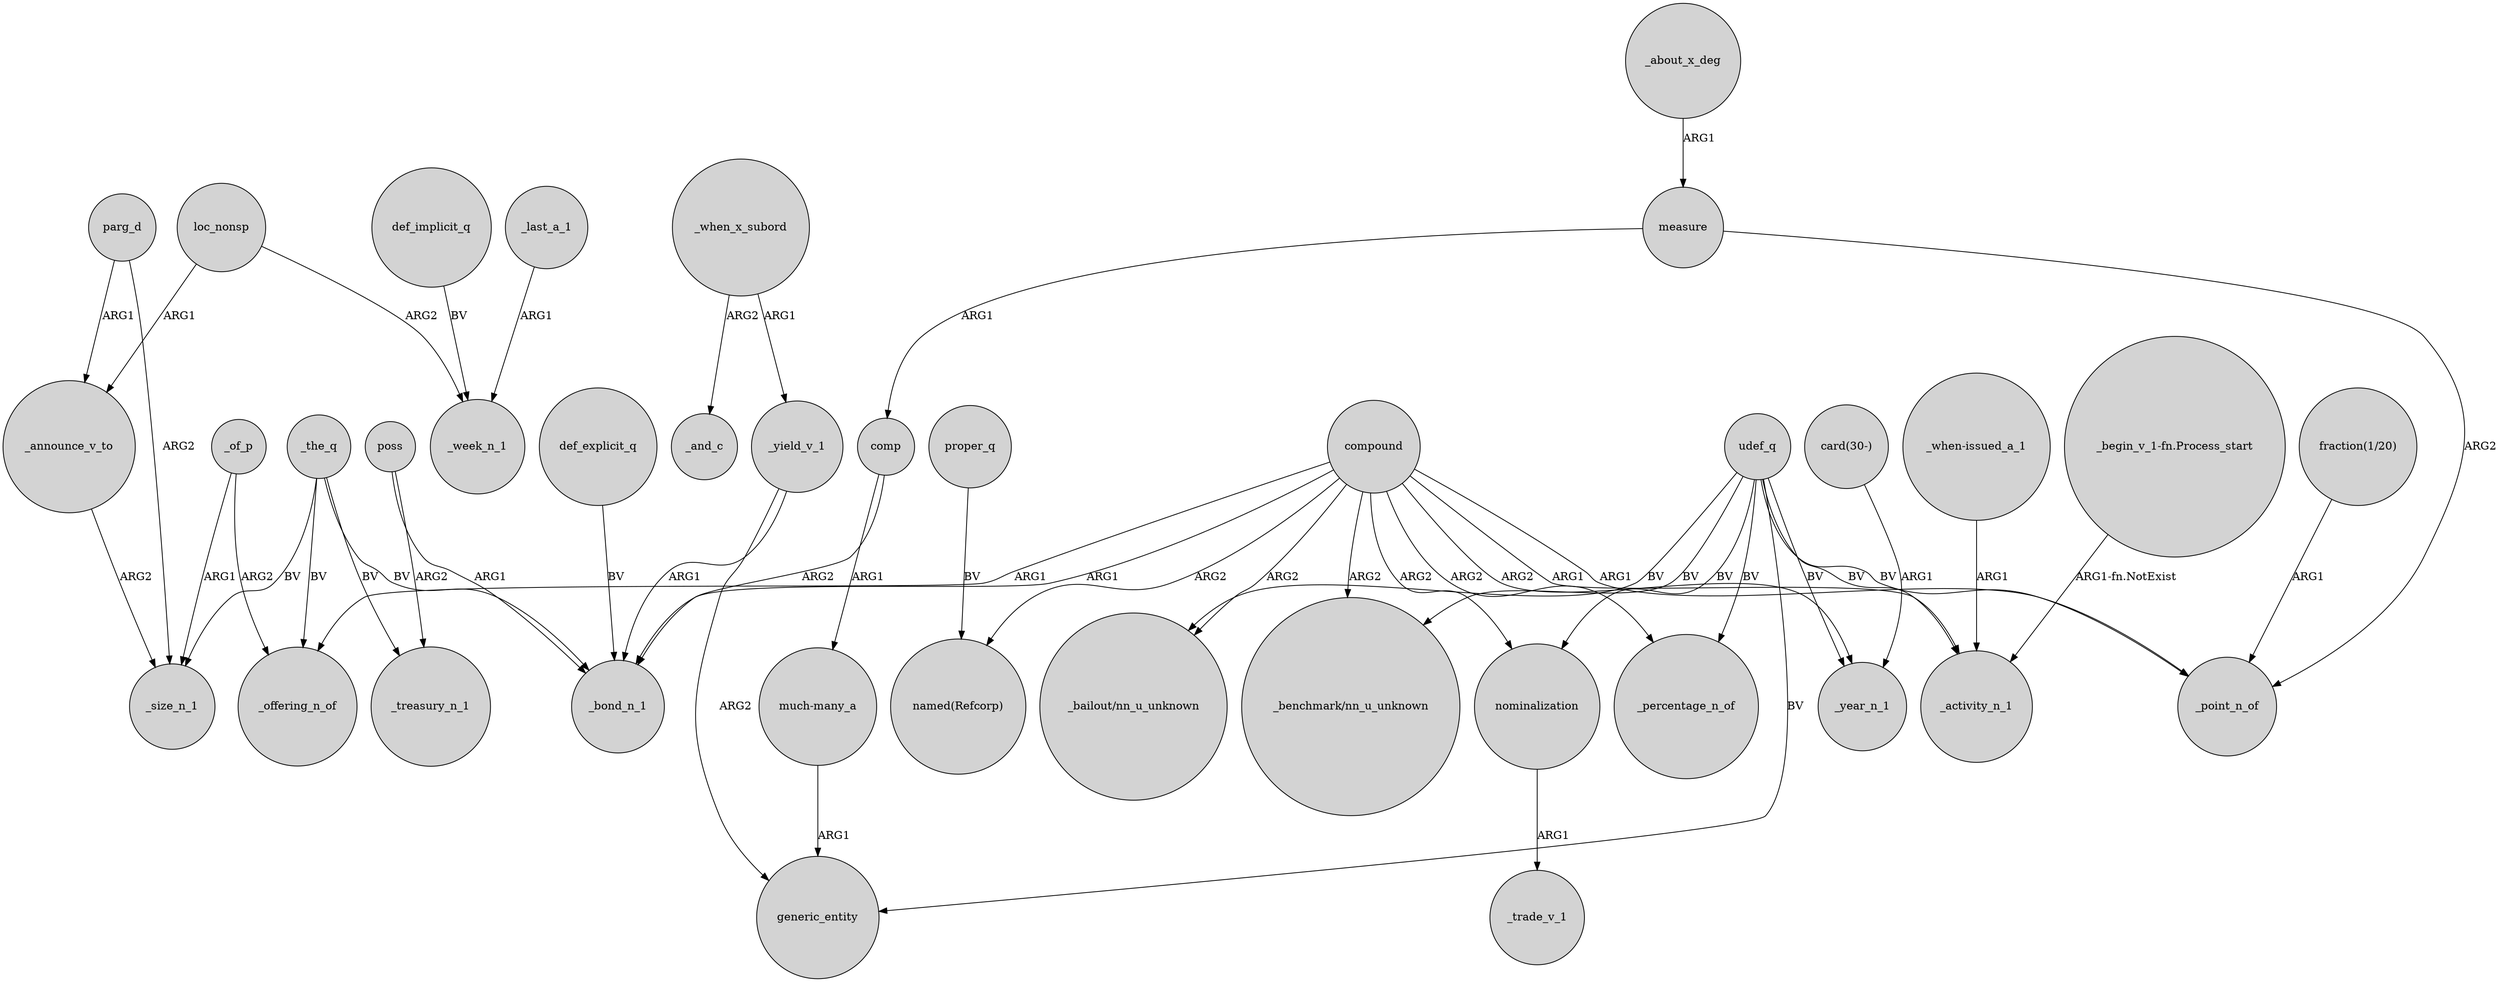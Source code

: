 digraph {
	node [shape=circle style=filled]
	_of_p -> _offering_n_of [label=ARG2]
	_the_q -> _size_n_1 [label=BV]
	_when_x_subord -> _yield_v_1 [label=ARG1]
	def_implicit_q -> _week_n_1 [label=BV]
	udef_q -> generic_entity [label=BV]
	udef_q -> _activity_n_1 [label=BV]
	"fraction(1/20)" -> _point_n_of [label=ARG1]
	loc_nonsp -> _announce_v_to [label=ARG1]
	"_when-issued_a_1" -> _activity_n_1 [label=ARG1]
	"much-many_a" -> generic_entity [label=ARG1]
	udef_q -> _point_n_of [label=BV]
	compound -> _percentage_n_of [label=ARG2]
	compound -> "_bailout/nn_u_unknown" [label=ARG2]
	_the_q -> _treasury_n_1 [label=BV]
	compound -> _bond_n_1 [label=ARG1]
	"card(30-)" -> _year_n_1 [label=ARG1]
	parg_d -> _size_n_1 [label=ARG2]
	measure -> comp [label=ARG1]
	compound -> nominalization [label=ARG2]
	udef_q -> "_benchmark/nn_u_unknown" [label=BV]
	nominalization -> _trade_v_1 [label=ARG1]
	_yield_v_1 -> _bond_n_1 [label=ARG1]
	compound -> "named(Refcorp)" [label=ARG2]
	_of_p -> _size_n_1 [label=ARG1]
	compound -> _point_n_of [label=ARG1]
	loc_nonsp -> _week_n_1 [label=ARG2]
	comp -> "much-many_a" [label=ARG1]
	_when_x_subord -> _and_c [label=ARG2]
	parg_d -> _announce_v_to [label=ARG1]
	compound -> _activity_n_1 [label=ARG1]
	udef_q -> "_bailout/nn_u_unknown" [label=BV]
	compound -> "_benchmark/nn_u_unknown" [label=ARG2]
	comp -> _bond_n_1 [label=ARG2]
	_the_q -> _bond_n_1 [label=BV]
	_last_a_1 -> _week_n_1 [label=ARG1]
	udef_q -> _percentage_n_of [label=BV]
	"_begin_v_1-fn.Process_start" -> _activity_n_1 [label="ARG1-fn.NotExist"]
	_about_x_deg -> measure [label=ARG1]
	udef_q -> nominalization [label=BV]
	_yield_v_1 -> generic_entity [label=ARG2]
	udef_q -> _year_n_1 [label=BV]
	proper_q -> "named(Refcorp)" [label=BV]
	poss -> _bond_n_1 [label=ARG1]
	_announce_v_to -> _size_n_1 [label=ARG2]
	def_explicit_q -> _bond_n_1 [label=BV]
	poss -> _treasury_n_1 [label=ARG2]
	compound -> _offering_n_of [label=ARG1]
	compound -> _year_n_1 [label=ARG2]
	measure -> _point_n_of [label=ARG2]
	_the_q -> _offering_n_of [label=BV]
}
